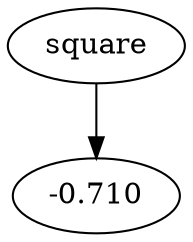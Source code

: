 digraph{

# Graph style
"ordering"="out"
"rankdir"="TD"

#########
# Nodes #
#########

"square(Float((1, 799388933858263, -50, 50), 53))_()" ["color"="black", "label"="square", "shape"="ellipse"];
"Float((1, 799388933858263, -50, 50), 53)_(0,)" ["color"="black", "label"="-0.710", "shape"="ellipse"];

#########
# Edges #
#########

"square(Float((1, 799388933858263, -50, 50), 53))_()" -> "Float((1, 799388933858263, -50, 50), 53)_(0,)";
}
